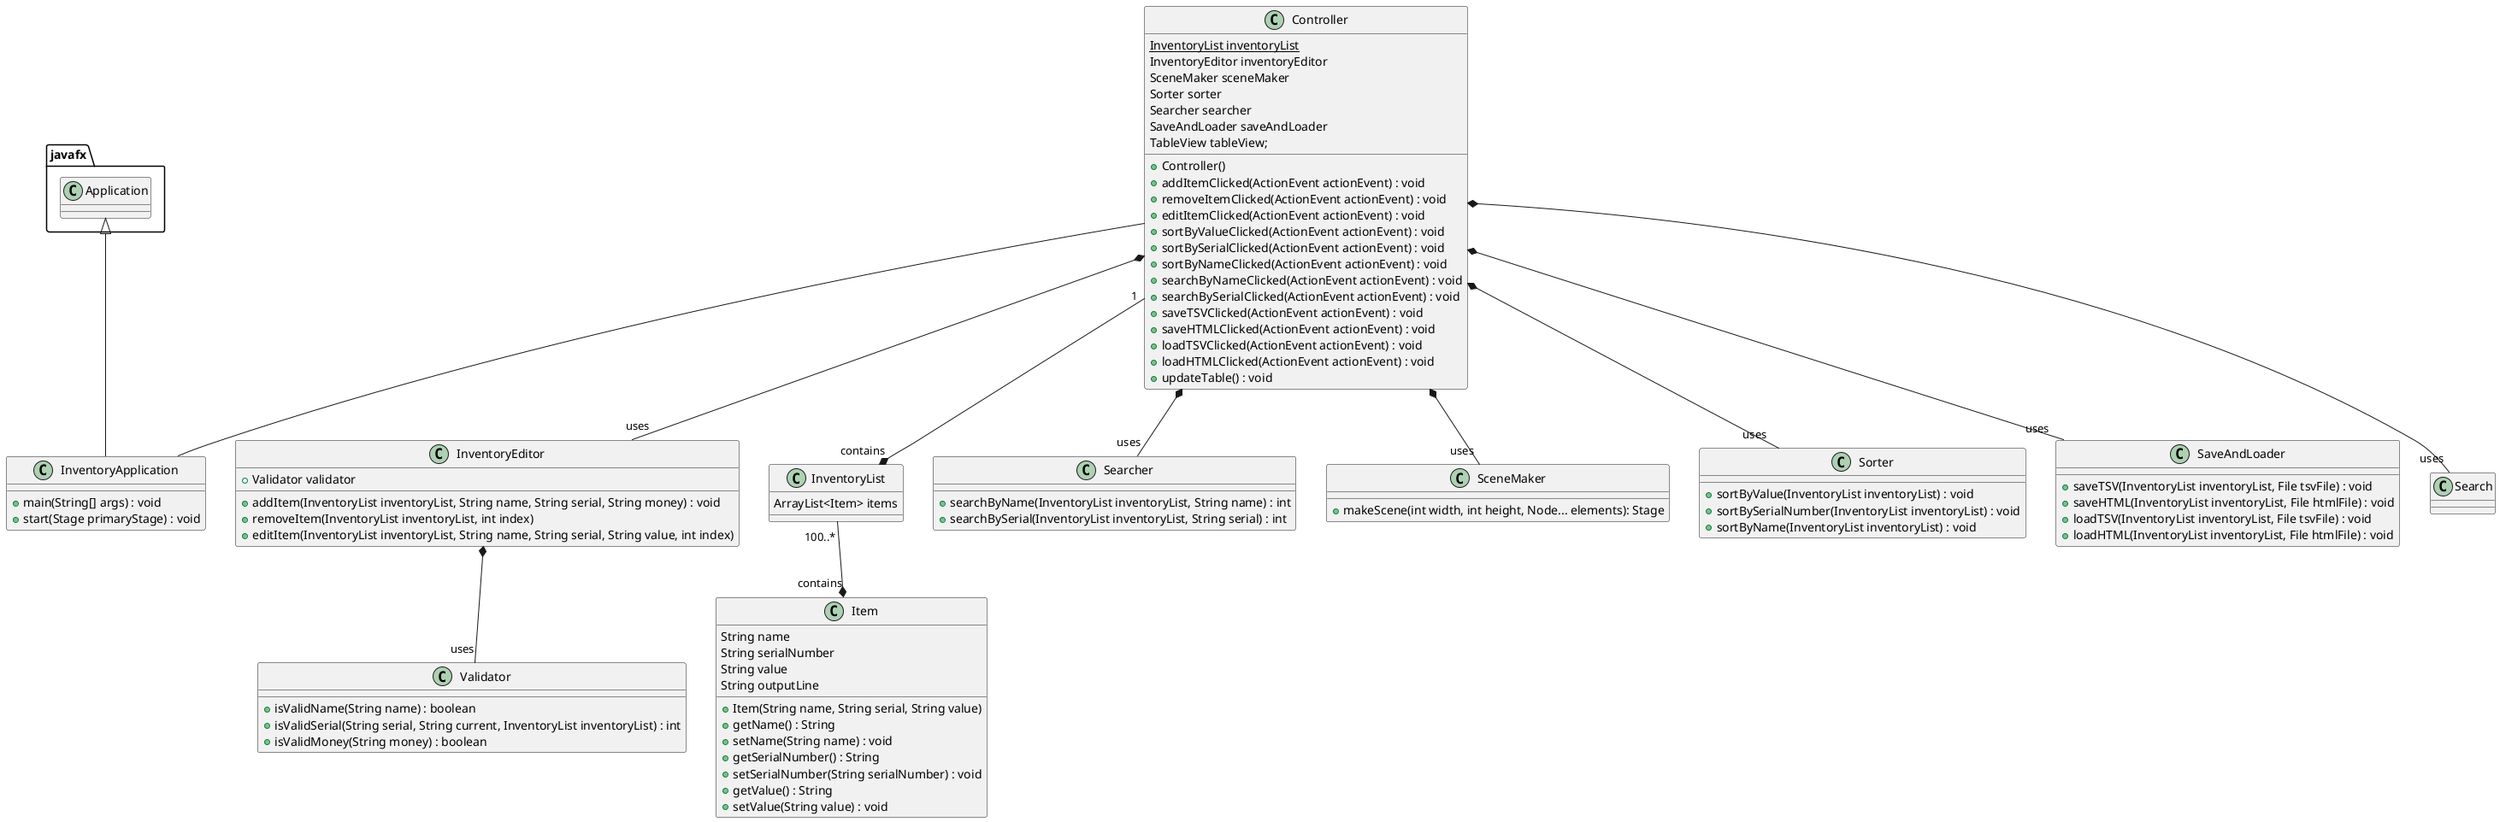 @startuml
'https://plantuml.com/class-diagram
class Controller {
 {static} InventoryList inventoryList
 InventoryEditor inventoryEditor
 SceneMaker sceneMaker
 Sorter sorter
 Searcher searcher
 SaveAndLoader saveAndLoader
 TableView tableView;

 + Controller()
 + addItemClicked(ActionEvent actionEvent) : void
 + removeItemClicked(ActionEvent actionEvent) : void
 + editItemClicked(ActionEvent actionEvent) : void
 + sortByValueClicked(ActionEvent actionEvent) : void
 + sortBySerialClicked(ActionEvent actionEvent) : void
 + sortByNameClicked(ActionEvent actionEvent) : void
 + searchByNameClicked(ActionEvent actionEvent) : void
 + searchBySerialClicked(ActionEvent actionEvent) : void
 + saveTSVClicked(ActionEvent actionEvent) : void
 + saveHTMLClicked(ActionEvent actionEvent) : void
 + loadTSVClicked(ActionEvent actionEvent) : void
 + loadHTMLClicked(ActionEvent actionEvent) : void
 + updateTable() : void
 }


class InventoryApplication {
 + main(String[] args) : void
 + start(Stage primaryStage) : void
}

class InventoryEditor {
 + Validator validator

 + addItem(InventoryList inventoryList, String name, String serial, String money) : void
 + removeItem(InventoryList inventoryList, int index)
 + editItem(InventoryList inventoryList, String name, String serial, String value, int index)

}

class InventoryList {
 ArrayList<Item> items
}

class Item {
 String name
 String serialNumber
 String value
 String outputLine

 + Item(String name, String serial, String value)
 + getName() : String
 + setName(String name) : void
 + getSerialNumber() : String
 + setSerialNumber(String serialNumber) : void
 + getValue() : String
 + setValue(String value) : void
}

class Searcher {
 + searchByName(InventoryList inventoryList, String name) : int
 + searchBySerial(InventoryList inventoryList, String serial) : int
}

class Validator {
 + isValidName(String name) : boolean
 + isValidSerial(String serial, String current, InventoryList inventoryList) : int
 + isValidMoney(String money) : boolean
}

class SceneMaker {
 + makeScene(int width, int height, Node... elements): Stage
}

class Sorter {
 + sortByValue(InventoryList inventoryList) : void
 + sortBySerialNumber(InventoryList inventoryList) : void
 + sortByName(InventoryList inventoryList) : void
}

class SaveAndLoader {
+ saveTSV(InventoryList inventoryList, File tsvFile) : void
+ saveHTML(InventoryList inventoryList, File htmlFile) : void
+ loadTSV(InventoryList inventoryList, File tsvFile) : void
+ loadHTML(InventoryList inventoryList, File htmlFile) : void
}

javafx.Application <|-- InventoryApplication
Controller -- InventoryApplication
Controller *-- "uses"Search
Controller *-- "uses"InventoryEditor
Controller *-- "uses"SceneMaker
Controller *-- "uses"SaveAndLoader
Controller *-- "uses"Searcher
Controller"1" --* "contains"InventoryList
InventoryList "100..*"--* "contains" Item
InventoryEditor *-- "uses" Validator
Controller *-- "uses"Sorter
@enduml